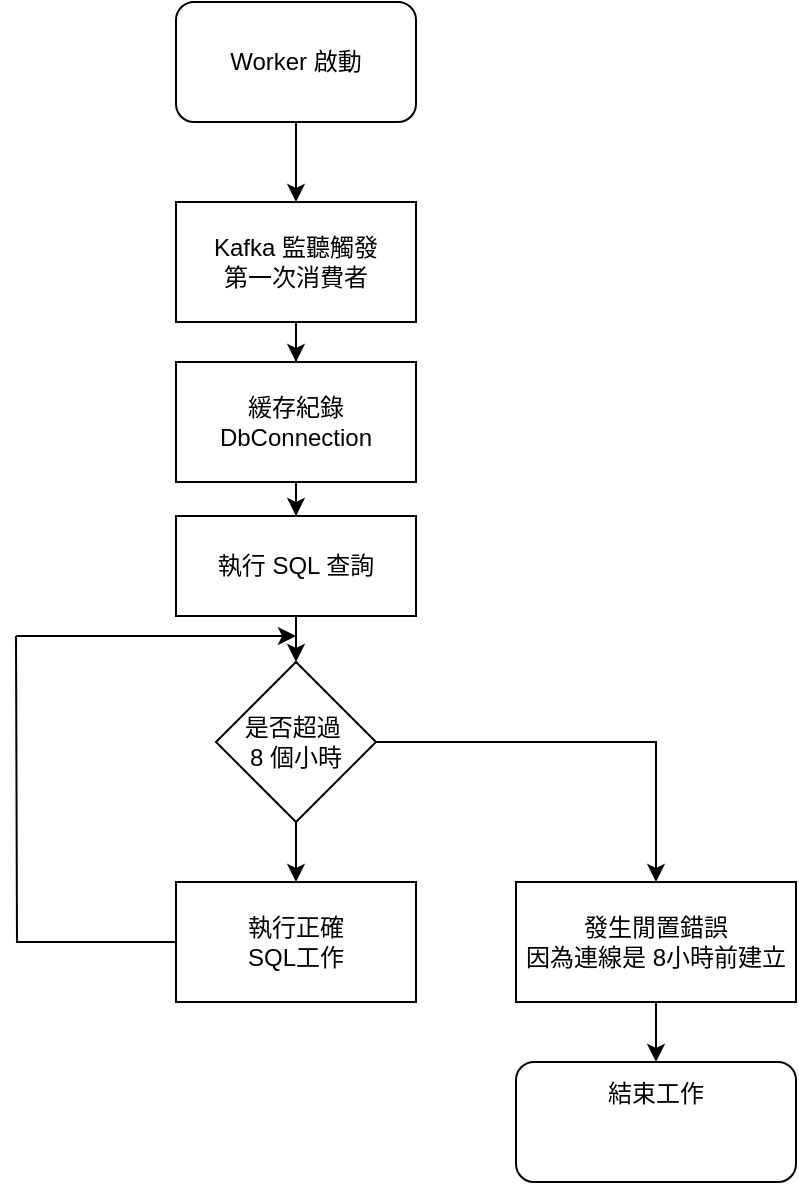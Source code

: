 <mxfile version="26.2.15">
  <diagram name="第 1 页" id="K6LVnNoUIgOOiyLM4CaL">
    <mxGraphModel dx="1427" dy="859" grid="1" gridSize="10" guides="1" tooltips="1" connect="1" arrows="1" fold="1" page="1" pageScale="1" pageWidth="827" pageHeight="1169" math="0" shadow="0">
      <root>
        <mxCell id="0" />
        <mxCell id="1" parent="0" />
        <mxCell id="lFo5dBCkFlWAt6MOZHBI-6" style="edgeStyle=orthogonalEdgeStyle;rounded=0;orthogonalLoop=1;jettySize=auto;html=1;entryX=0.5;entryY=0;entryDx=0;entryDy=0;" edge="1" parent="1" source="lFo5dBCkFlWAt6MOZHBI-1" target="lFo5dBCkFlWAt6MOZHBI-5">
          <mxGeometry relative="1" as="geometry" />
        </mxCell>
        <mxCell id="lFo5dBCkFlWAt6MOZHBI-1" value="Kafka 監聽觸發&lt;div&gt;第一次消費者&lt;/div&gt;" style="rounded=0;whiteSpace=wrap;html=1;" vertex="1" parent="1">
          <mxGeometry x="280" y="130" width="120" height="60" as="geometry" />
        </mxCell>
        <mxCell id="lFo5dBCkFlWAt6MOZHBI-2" value="Worker 啟動" style="rounded=1;whiteSpace=wrap;html=1;" vertex="1" parent="1">
          <mxGeometry x="280" y="30" width="120" height="60" as="geometry" />
        </mxCell>
        <mxCell id="lFo5dBCkFlWAt6MOZHBI-3" value="" style="endArrow=classic;html=1;rounded=0;entryX=0.5;entryY=0;entryDx=0;entryDy=0;" edge="1" parent="1" source="lFo5dBCkFlWAt6MOZHBI-2" target="lFo5dBCkFlWAt6MOZHBI-1">
          <mxGeometry width="50" height="50" relative="1" as="geometry">
            <mxPoint x="390" y="360" as="sourcePoint" />
            <mxPoint x="440" y="310" as="targetPoint" />
          </mxGeometry>
        </mxCell>
        <mxCell id="lFo5dBCkFlWAt6MOZHBI-26" style="edgeStyle=orthogonalEdgeStyle;rounded=0;orthogonalLoop=1;jettySize=auto;html=1;entryX=0.5;entryY=0;entryDx=0;entryDy=0;" edge="1" parent="1" source="lFo5dBCkFlWAt6MOZHBI-5" target="lFo5dBCkFlWAt6MOZHBI-22">
          <mxGeometry relative="1" as="geometry" />
        </mxCell>
        <mxCell id="lFo5dBCkFlWAt6MOZHBI-5" value="緩存紀錄&lt;br&gt;DbConnection" style="rounded=0;whiteSpace=wrap;html=1;" vertex="1" parent="1">
          <mxGeometry x="280" y="210" width="120" height="60" as="geometry" />
        </mxCell>
        <mxCell id="lFo5dBCkFlWAt6MOZHBI-14" style="edgeStyle=orthogonalEdgeStyle;rounded=0;orthogonalLoop=1;jettySize=auto;html=1;entryX=0.5;entryY=0;entryDx=0;entryDy=0;" edge="1" parent="1" source="lFo5dBCkFlWAt6MOZHBI-7">
          <mxGeometry relative="1" as="geometry">
            <mxPoint x="340" y="470" as="targetPoint" />
          </mxGeometry>
        </mxCell>
        <mxCell id="lFo5dBCkFlWAt6MOZHBI-7" value="是否超過&amp;nbsp;&lt;div&gt;8 個小時&lt;/div&gt;" style="rhombus;whiteSpace=wrap;html=1;" vertex="1" parent="1">
          <mxGeometry x="300" y="360" width="80" height="80" as="geometry" />
        </mxCell>
        <mxCell id="lFo5dBCkFlWAt6MOZHBI-23" style="edgeStyle=orthogonalEdgeStyle;rounded=0;orthogonalLoop=1;jettySize=auto;html=1;endArrow=none;startFill=0;" edge="1" parent="1" source="lFo5dBCkFlWAt6MOZHBI-12">
          <mxGeometry relative="1" as="geometry">
            <mxPoint x="200" y="347" as="targetPoint" />
          </mxGeometry>
        </mxCell>
        <mxCell id="lFo5dBCkFlWAt6MOZHBI-12" value="執行正確&lt;br&gt;SQL工作" style="rounded=0;whiteSpace=wrap;html=1;" vertex="1" parent="1">
          <mxGeometry x="280" y="470" width="120" height="60" as="geometry" />
        </mxCell>
        <mxCell id="lFo5dBCkFlWAt6MOZHBI-15" value="結束工作&lt;br&gt;&lt;br&gt;&lt;div&gt;&lt;br&gt;&lt;/div&gt;" style="rounded=1;whiteSpace=wrap;html=1;" vertex="1" parent="1">
          <mxGeometry x="450" y="560" width="140" height="60" as="geometry" />
        </mxCell>
        <mxCell id="lFo5dBCkFlWAt6MOZHBI-17" value="" style="endArrow=classic;html=1;rounded=0;exitX=1;exitY=0.5;exitDx=0;exitDy=0;entryX=0.5;entryY=0;entryDx=0;entryDy=0;" edge="1" parent="1" source="lFo5dBCkFlWAt6MOZHBI-7" target="lFo5dBCkFlWAt6MOZHBI-16">
          <mxGeometry width="50" height="50" relative="1" as="geometry">
            <mxPoint x="380" y="400" as="sourcePoint" />
            <mxPoint x="520" y="400" as="targetPoint" />
            <Array as="points">
              <mxPoint x="520" y="400" />
            </Array>
          </mxGeometry>
        </mxCell>
        <mxCell id="lFo5dBCkFlWAt6MOZHBI-18" style="edgeStyle=orthogonalEdgeStyle;rounded=0;orthogonalLoop=1;jettySize=auto;html=1;entryX=0.5;entryY=0;entryDx=0;entryDy=0;" edge="1" parent="1" source="lFo5dBCkFlWAt6MOZHBI-16" target="lFo5dBCkFlWAt6MOZHBI-15">
          <mxGeometry relative="1" as="geometry" />
        </mxCell>
        <mxCell id="lFo5dBCkFlWAt6MOZHBI-16" value="發生閒置錯誤&lt;br&gt;因為連線是 8小時前建立" style="rounded=0;whiteSpace=wrap;html=1;" vertex="1" parent="1">
          <mxGeometry x="450" y="470" width="140" height="60" as="geometry" />
        </mxCell>
        <mxCell id="lFo5dBCkFlWAt6MOZHBI-27" style="edgeStyle=orthogonalEdgeStyle;rounded=0;orthogonalLoop=1;jettySize=auto;html=1;entryX=0.5;entryY=0;entryDx=0;entryDy=0;" edge="1" parent="1" source="lFo5dBCkFlWAt6MOZHBI-22" target="lFo5dBCkFlWAt6MOZHBI-7">
          <mxGeometry relative="1" as="geometry" />
        </mxCell>
        <mxCell id="lFo5dBCkFlWAt6MOZHBI-22" value="執行 SQL 查詢" style="rounded=0;whiteSpace=wrap;html=1;" vertex="1" parent="1">
          <mxGeometry x="280" y="287" width="120" height="50" as="geometry" />
        </mxCell>
        <mxCell id="lFo5dBCkFlWAt6MOZHBI-24" value="" style="endArrow=classic;html=1;rounded=0;" edge="1" parent="1">
          <mxGeometry width="50" height="50" relative="1" as="geometry">
            <mxPoint x="200" y="347" as="sourcePoint" />
            <mxPoint x="340" y="347" as="targetPoint" />
          </mxGeometry>
        </mxCell>
      </root>
    </mxGraphModel>
  </diagram>
</mxfile>
